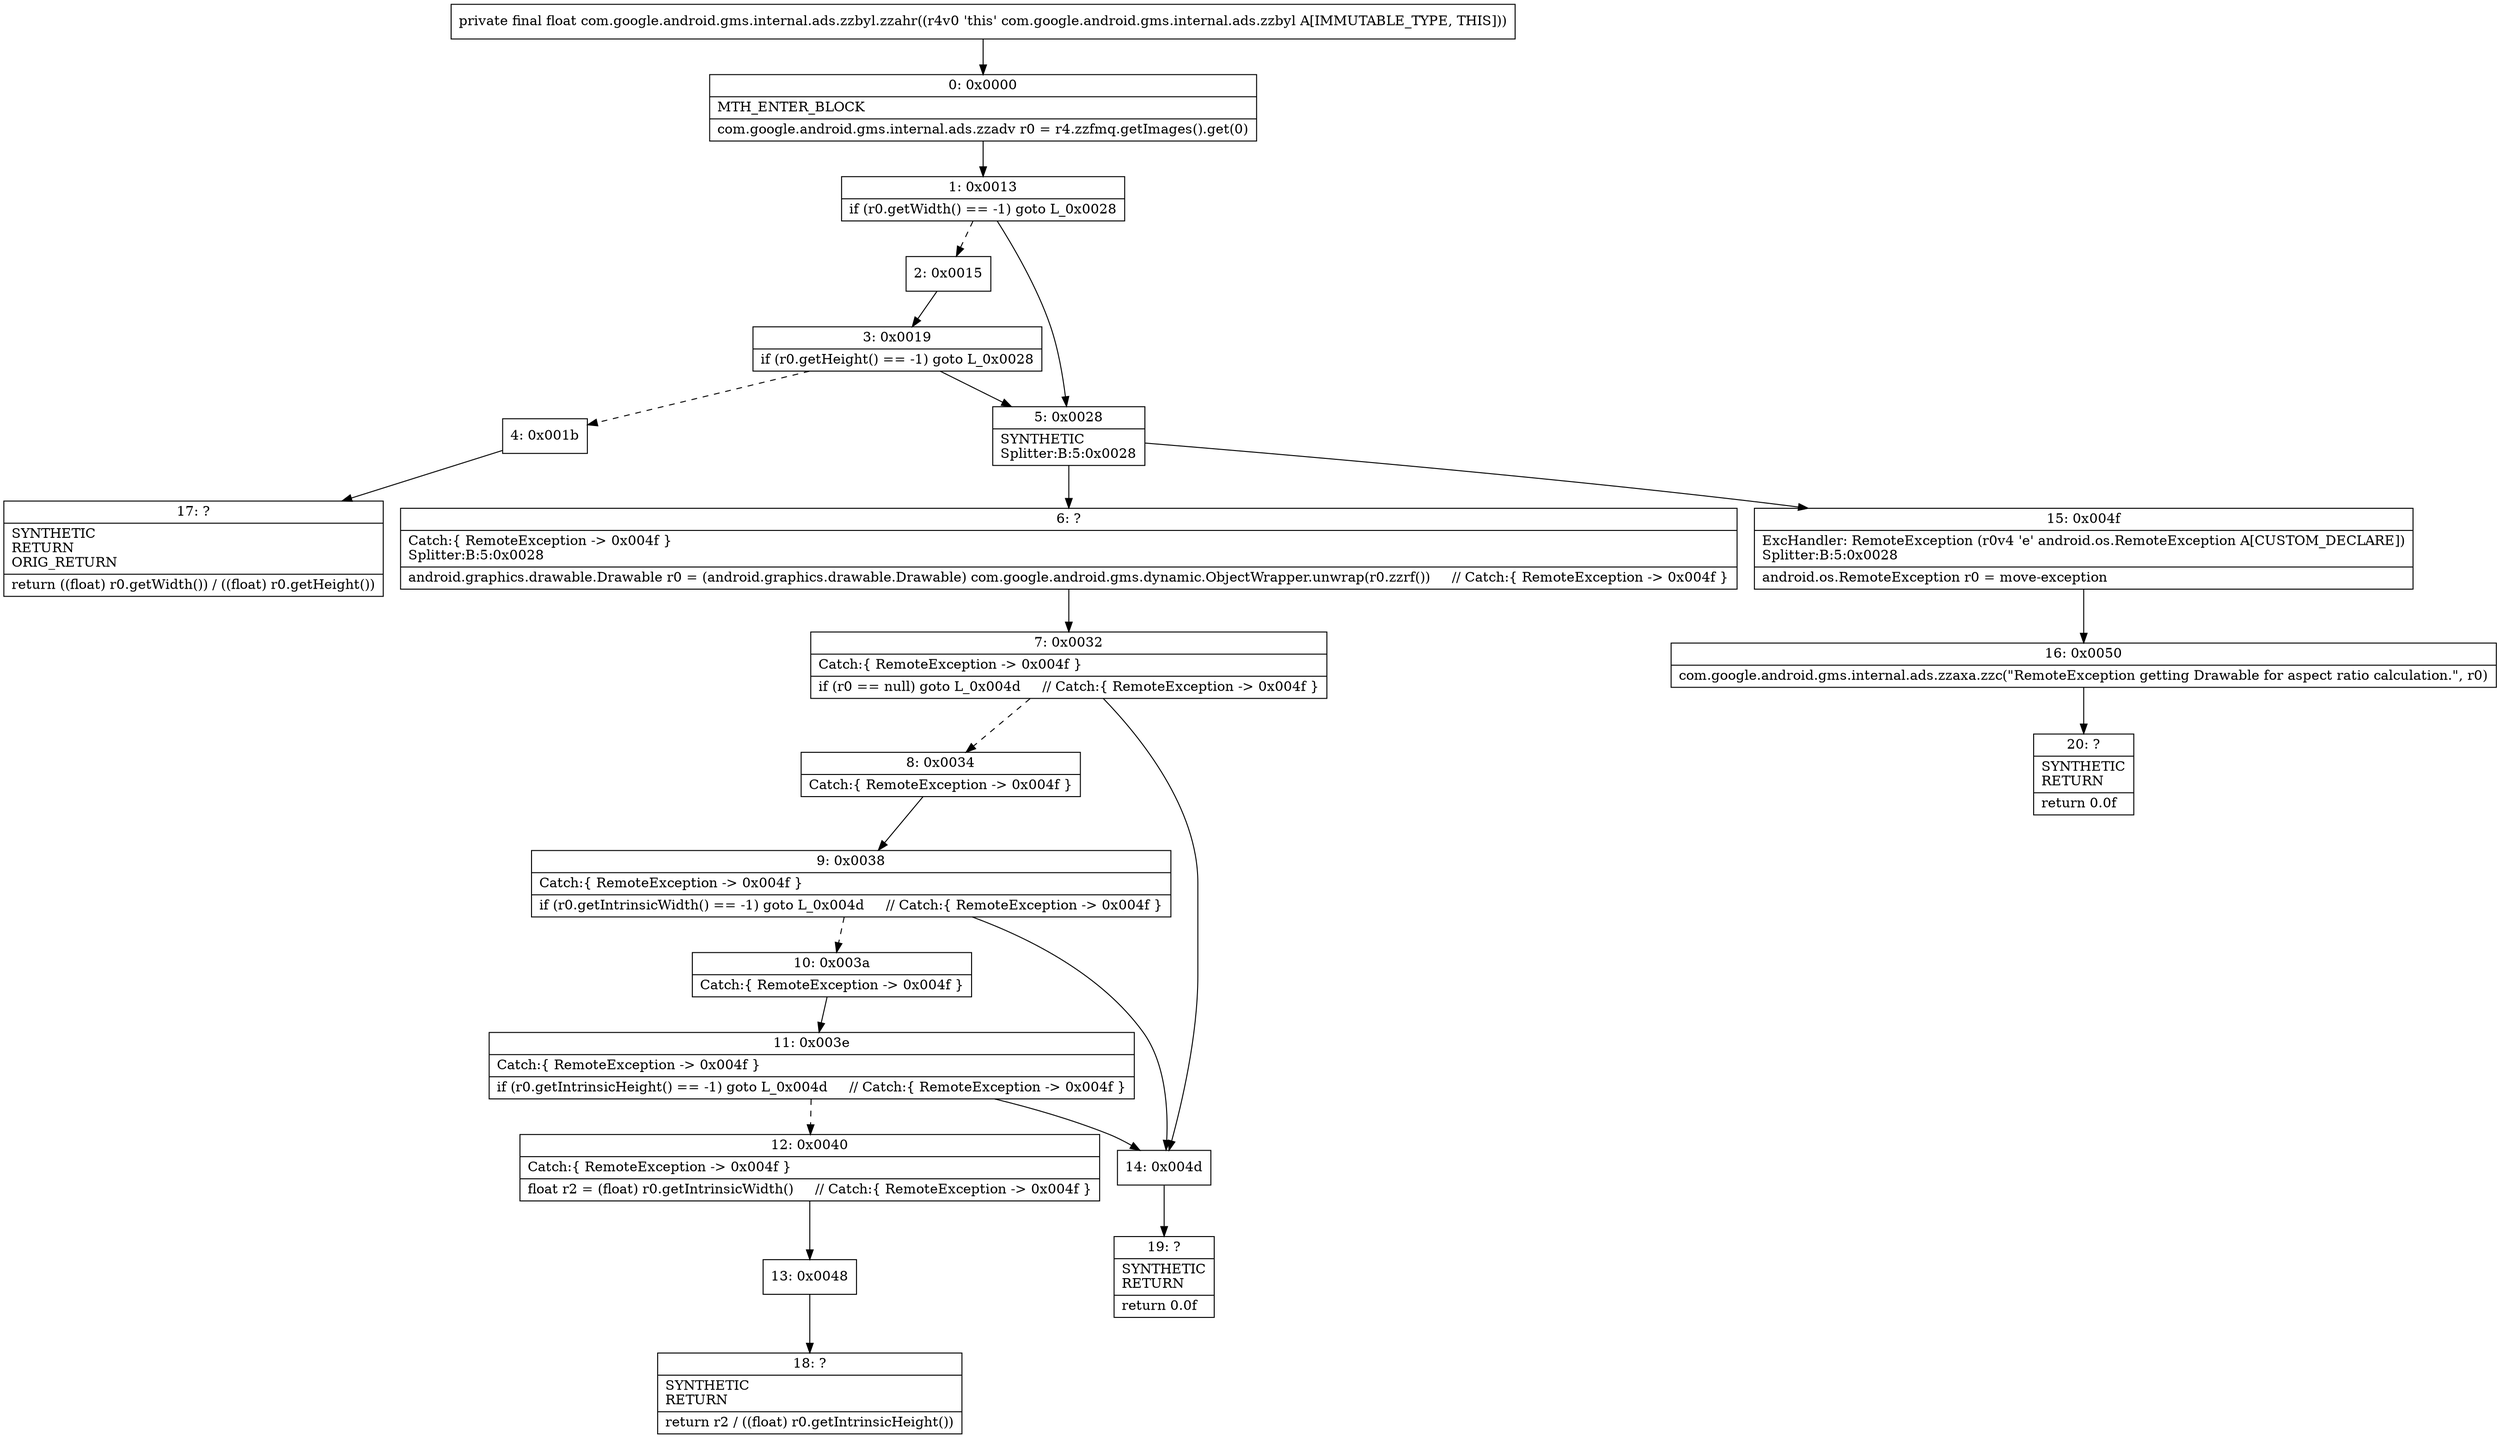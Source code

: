 digraph "CFG forcom.google.android.gms.internal.ads.zzbyl.zzahr()F" {
Node_0 [shape=record,label="{0\:\ 0x0000|MTH_ENTER_BLOCK\l|com.google.android.gms.internal.ads.zzadv r0 = r4.zzfmq.getImages().get(0)\l}"];
Node_1 [shape=record,label="{1\:\ 0x0013|if (r0.getWidth() == \-1) goto L_0x0028\l}"];
Node_2 [shape=record,label="{2\:\ 0x0015}"];
Node_3 [shape=record,label="{3\:\ 0x0019|if (r0.getHeight() == \-1) goto L_0x0028\l}"];
Node_4 [shape=record,label="{4\:\ 0x001b}"];
Node_5 [shape=record,label="{5\:\ 0x0028|SYNTHETIC\lSplitter:B:5:0x0028\l}"];
Node_6 [shape=record,label="{6\:\ ?|Catch:\{ RemoteException \-\> 0x004f \}\lSplitter:B:5:0x0028\l|android.graphics.drawable.Drawable r0 = (android.graphics.drawable.Drawable) com.google.android.gms.dynamic.ObjectWrapper.unwrap(r0.zzrf())     \/\/ Catch:\{ RemoteException \-\> 0x004f \}\l}"];
Node_7 [shape=record,label="{7\:\ 0x0032|Catch:\{ RemoteException \-\> 0x004f \}\l|if (r0 == null) goto L_0x004d     \/\/ Catch:\{ RemoteException \-\> 0x004f \}\l}"];
Node_8 [shape=record,label="{8\:\ 0x0034|Catch:\{ RemoteException \-\> 0x004f \}\l}"];
Node_9 [shape=record,label="{9\:\ 0x0038|Catch:\{ RemoteException \-\> 0x004f \}\l|if (r0.getIntrinsicWidth() == \-1) goto L_0x004d     \/\/ Catch:\{ RemoteException \-\> 0x004f \}\l}"];
Node_10 [shape=record,label="{10\:\ 0x003a|Catch:\{ RemoteException \-\> 0x004f \}\l}"];
Node_11 [shape=record,label="{11\:\ 0x003e|Catch:\{ RemoteException \-\> 0x004f \}\l|if (r0.getIntrinsicHeight() == \-1) goto L_0x004d     \/\/ Catch:\{ RemoteException \-\> 0x004f \}\l}"];
Node_12 [shape=record,label="{12\:\ 0x0040|Catch:\{ RemoteException \-\> 0x004f \}\l|float r2 = (float) r0.getIntrinsicWidth()     \/\/ Catch:\{ RemoteException \-\> 0x004f \}\l}"];
Node_13 [shape=record,label="{13\:\ 0x0048}"];
Node_14 [shape=record,label="{14\:\ 0x004d}"];
Node_15 [shape=record,label="{15\:\ 0x004f|ExcHandler: RemoteException (r0v4 'e' android.os.RemoteException A[CUSTOM_DECLARE])\lSplitter:B:5:0x0028\l|android.os.RemoteException r0 = move\-exception\l}"];
Node_16 [shape=record,label="{16\:\ 0x0050|com.google.android.gms.internal.ads.zzaxa.zzc(\"RemoteException getting Drawable for aspect ratio calculation.\", r0)\l}"];
Node_17 [shape=record,label="{17\:\ ?|SYNTHETIC\lRETURN\lORIG_RETURN\l|return ((float) r0.getWidth()) \/ ((float) r0.getHeight())\l}"];
Node_18 [shape=record,label="{18\:\ ?|SYNTHETIC\lRETURN\l|return r2 \/ ((float) r0.getIntrinsicHeight())\l}"];
Node_19 [shape=record,label="{19\:\ ?|SYNTHETIC\lRETURN\l|return 0.0f\l}"];
Node_20 [shape=record,label="{20\:\ ?|SYNTHETIC\lRETURN\l|return 0.0f\l}"];
MethodNode[shape=record,label="{private final float com.google.android.gms.internal.ads.zzbyl.zzahr((r4v0 'this' com.google.android.gms.internal.ads.zzbyl A[IMMUTABLE_TYPE, THIS])) }"];
MethodNode -> Node_0;
Node_0 -> Node_1;
Node_1 -> Node_2[style=dashed];
Node_1 -> Node_5;
Node_2 -> Node_3;
Node_3 -> Node_4[style=dashed];
Node_3 -> Node_5;
Node_4 -> Node_17;
Node_5 -> Node_6;
Node_5 -> Node_15;
Node_6 -> Node_7;
Node_7 -> Node_8[style=dashed];
Node_7 -> Node_14;
Node_8 -> Node_9;
Node_9 -> Node_10[style=dashed];
Node_9 -> Node_14;
Node_10 -> Node_11;
Node_11 -> Node_12[style=dashed];
Node_11 -> Node_14;
Node_12 -> Node_13;
Node_13 -> Node_18;
Node_14 -> Node_19;
Node_15 -> Node_16;
Node_16 -> Node_20;
}

